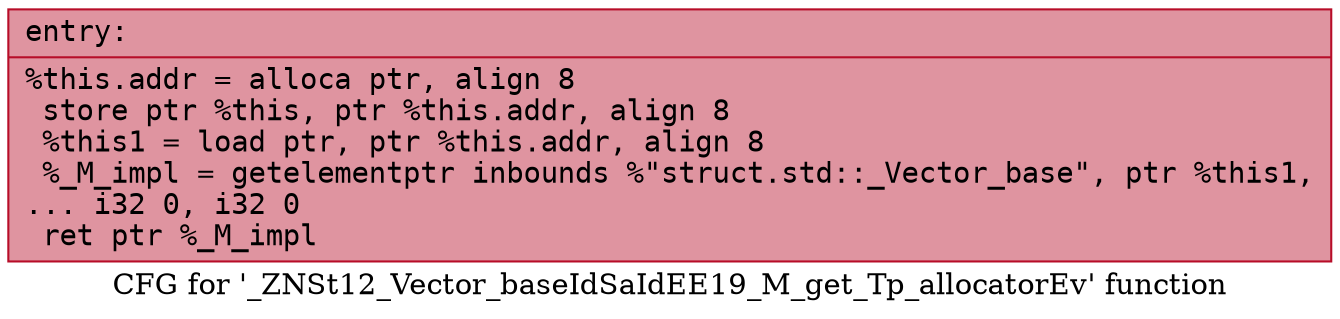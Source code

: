 digraph "CFG for '_ZNSt12_Vector_baseIdSaIdEE19_M_get_Tp_allocatorEv' function" {
	label="CFG for '_ZNSt12_Vector_baseIdSaIdEE19_M_get_Tp_allocatorEv' function";

	Node0x556bfea3f670 [shape=record,color="#b70d28ff", style=filled, fillcolor="#b70d2870" fontname="Courier",label="{entry:\l|  %this.addr = alloca ptr, align 8\l  store ptr %this, ptr %this.addr, align 8\l  %this1 = load ptr, ptr %this.addr, align 8\l  %_M_impl = getelementptr inbounds %\"struct.std::_Vector_base\", ptr %this1,\l... i32 0, i32 0\l  ret ptr %_M_impl\l}"];
}
